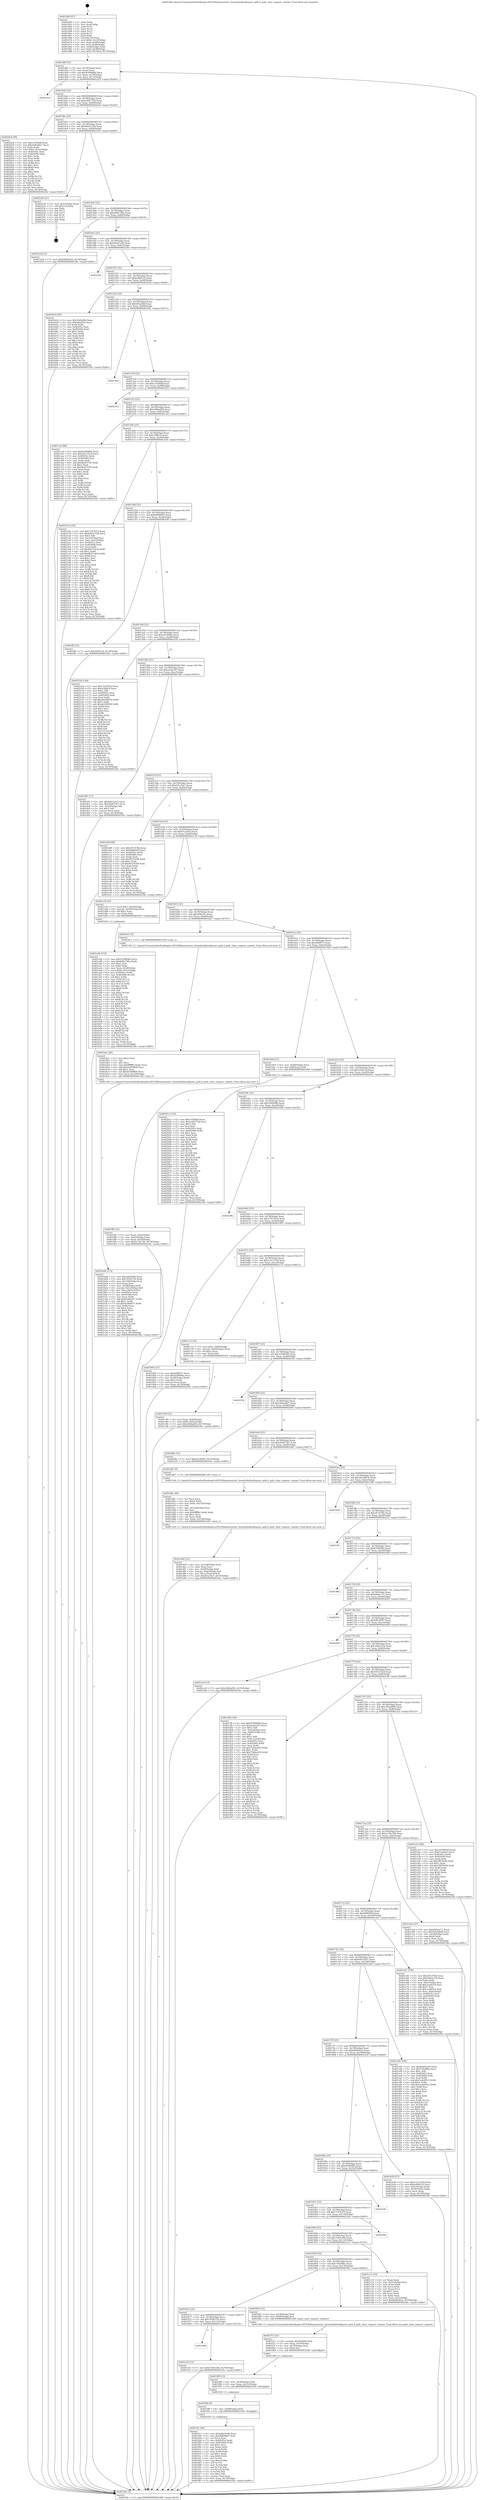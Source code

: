 digraph "0x401460" {
  label = "0x401460 (/mnt/c/Users/mathe/Desktop/tcc/POCII/binaries/extr_linuxfsnfsblocklayout..pnfs.h_pnfs_clear_request_commit_Final-ollvm.out::main(0))"
  labelloc = "t"
  node[shape=record]

  Entry [label="",width=0.3,height=0.3,shape=circle,fillcolor=black,style=filled]
  "0x40148f" [label="{
     0x40148f [23]\l
     | [instrs]\l
     &nbsp;&nbsp;0x40148f \<+3\>: mov -0x74(%rbp),%eax\l
     &nbsp;&nbsp;0x401492 \<+2\>: mov %eax,%ecx\l
     &nbsp;&nbsp;0x401494 \<+6\>: sub $0x9c99d48b,%ecx\l
     &nbsp;&nbsp;0x40149a \<+3\>: mov %eax,-0x78(%rbp)\l
     &nbsp;&nbsp;0x40149d \<+3\>: mov %ecx,-0x7c(%rbp)\l
     &nbsp;&nbsp;0x4014a0 \<+6\>: je 00000000004022e5 \<main+0xe85\>\l
  }"]
  "0x4022e5" [label="{
     0x4022e5\l
  }", style=dashed]
  "0x4014a6" [label="{
     0x4014a6 [22]\l
     | [instrs]\l
     &nbsp;&nbsp;0x4014a6 \<+5\>: jmp 00000000004014ab \<main+0x4b\>\l
     &nbsp;&nbsp;0x4014ab \<+3\>: mov -0x78(%rbp),%eax\l
     &nbsp;&nbsp;0x4014ae \<+5\>: sub $0xa36b773d,%eax\l
     &nbsp;&nbsp;0x4014b3 \<+3\>: mov %eax,-0x80(%rbp)\l
     &nbsp;&nbsp;0x4014b6 \<+6\>: je 00000000004020a4 \<main+0xc44\>\l
  }"]
  Exit [label="",width=0.3,height=0.3,shape=circle,fillcolor=black,style=filled,peripheries=2]
  "0x4020a4" [label="{
     0x4020a4 [90]\l
     | [instrs]\l
     &nbsp;&nbsp;0x4020a4 \<+5\>: mov $0xc165f0df,%eax\l
     &nbsp;&nbsp;0x4020a9 \<+5\>: mov $0x204edda7,%ecx\l
     &nbsp;&nbsp;0x4020ae \<+2\>: xor %edx,%edx\l
     &nbsp;&nbsp;0x4020b0 \<+7\>: movl $0x0,-0x3c(%rbp)\l
     &nbsp;&nbsp;0x4020b7 \<+7\>: mov 0x40505c,%esi\l
     &nbsp;&nbsp;0x4020be \<+7\>: mov 0x405060,%edi\l
     &nbsp;&nbsp;0x4020c5 \<+3\>: sub $0x1,%edx\l
     &nbsp;&nbsp;0x4020c8 \<+3\>: mov %esi,%r8d\l
     &nbsp;&nbsp;0x4020cb \<+3\>: add %edx,%r8d\l
     &nbsp;&nbsp;0x4020ce \<+4\>: imul %r8d,%esi\l
     &nbsp;&nbsp;0x4020d2 \<+3\>: and $0x1,%esi\l
     &nbsp;&nbsp;0x4020d5 \<+3\>: cmp $0x0,%esi\l
     &nbsp;&nbsp;0x4020d8 \<+4\>: sete %r9b\l
     &nbsp;&nbsp;0x4020dc \<+3\>: cmp $0xa,%edi\l
     &nbsp;&nbsp;0x4020df \<+4\>: setl %r10b\l
     &nbsp;&nbsp;0x4020e3 \<+3\>: mov %r9b,%r11b\l
     &nbsp;&nbsp;0x4020e6 \<+3\>: and %r10b,%r11b\l
     &nbsp;&nbsp;0x4020e9 \<+3\>: xor %r10b,%r9b\l
     &nbsp;&nbsp;0x4020ec \<+3\>: or %r9b,%r11b\l
     &nbsp;&nbsp;0x4020ef \<+4\>: test $0x1,%r11b\l
     &nbsp;&nbsp;0x4020f3 \<+3\>: cmovne %ecx,%eax\l
     &nbsp;&nbsp;0x4020f6 \<+3\>: mov %eax,-0x74(%rbp)\l
     &nbsp;&nbsp;0x4020f9 \<+5\>: jmp 000000000040236c \<main+0xf0c\>\l
  }"]
  "0x4014bc" [label="{
     0x4014bc [25]\l
     | [instrs]\l
     &nbsp;&nbsp;0x4014bc \<+5\>: jmp 00000000004014c1 \<main+0x61\>\l
     &nbsp;&nbsp;0x4014c1 \<+3\>: mov -0x78(%rbp),%eax\l
     &nbsp;&nbsp;0x4014c4 \<+5\>: sub $0xb8021230,%eax\l
     &nbsp;&nbsp;0x4014c9 \<+6\>: mov %eax,-0x84(%rbp)\l
     &nbsp;&nbsp;0x4014cf \<+6\>: je 0000000000402230 \<main+0xdd0\>\l
  }"]
  "0x401fa1" [label="{
     0x401fa1 [84]\l
     | [instrs]\l
     &nbsp;&nbsp;0x401fa1 \<+5\>: mov $0xb9a03cd9,%eax\l
     &nbsp;&nbsp;0x401fa6 \<+5\>: mov $0xd0f08dd7,%esi\l
     &nbsp;&nbsp;0x401fab \<+2\>: xor %ecx,%ecx\l
     &nbsp;&nbsp;0x401fad \<+7\>: mov 0x40505c,%edx\l
     &nbsp;&nbsp;0x401fb4 \<+8\>: mov 0x405060,%r8d\l
     &nbsp;&nbsp;0x401fbc \<+3\>: sub $0x1,%ecx\l
     &nbsp;&nbsp;0x401fbf \<+3\>: mov %edx,%r9d\l
     &nbsp;&nbsp;0x401fc2 \<+3\>: add %ecx,%r9d\l
     &nbsp;&nbsp;0x401fc5 \<+4\>: imul %r9d,%edx\l
     &nbsp;&nbsp;0x401fc9 \<+3\>: and $0x1,%edx\l
     &nbsp;&nbsp;0x401fcc \<+3\>: cmp $0x0,%edx\l
     &nbsp;&nbsp;0x401fcf \<+4\>: sete %r10b\l
     &nbsp;&nbsp;0x401fd3 \<+4\>: cmp $0xa,%r8d\l
     &nbsp;&nbsp;0x401fd7 \<+4\>: setl %r11b\l
     &nbsp;&nbsp;0x401fdb \<+3\>: mov %r10b,%bl\l
     &nbsp;&nbsp;0x401fde \<+3\>: and %r11b,%bl\l
     &nbsp;&nbsp;0x401fe1 \<+3\>: xor %r11b,%r10b\l
     &nbsp;&nbsp;0x401fe4 \<+3\>: or %r10b,%bl\l
     &nbsp;&nbsp;0x401fe7 \<+3\>: test $0x1,%bl\l
     &nbsp;&nbsp;0x401fea \<+3\>: cmovne %esi,%eax\l
     &nbsp;&nbsp;0x401fed \<+3\>: mov %eax,-0x74(%rbp)\l
     &nbsp;&nbsp;0x401ff0 \<+5\>: jmp 000000000040236c \<main+0xf0c\>\l
  }"]
  "0x402230" [label="{
     0x402230 [21]\l
     | [instrs]\l
     &nbsp;&nbsp;0x402230 \<+3\>: mov -0x2c(%rbp),%eax\l
     &nbsp;&nbsp;0x402233 \<+7\>: add $0x118,%rsp\l
     &nbsp;&nbsp;0x40223a \<+1\>: pop %rbx\l
     &nbsp;&nbsp;0x40223b \<+2\>: pop %r12\l
     &nbsp;&nbsp;0x40223d \<+2\>: pop %r13\l
     &nbsp;&nbsp;0x40223f \<+2\>: pop %r14\l
     &nbsp;&nbsp;0x402241 \<+2\>: pop %r15\l
     &nbsp;&nbsp;0x402243 \<+1\>: pop %rbp\l
     &nbsp;&nbsp;0x402244 \<+1\>: ret\l
  }"]
  "0x4014d5" [label="{
     0x4014d5 [25]\l
     | [instrs]\l
     &nbsp;&nbsp;0x4014d5 \<+5\>: jmp 00000000004014da \<main+0x7a\>\l
     &nbsp;&nbsp;0x4014da \<+3\>: mov -0x78(%rbp),%eax\l
     &nbsp;&nbsp;0x4014dd \<+5\>: sub $0xb96e794a,%eax\l
     &nbsp;&nbsp;0x4014e2 \<+6\>: mov %eax,-0x88(%rbp)\l
     &nbsp;&nbsp;0x4014e8 \<+6\>: je 0000000000401b2d \<main+0x6cd\>\l
  }"]
  "0x401f98" [label="{
     0x401f98 [9]\l
     | [instrs]\l
     &nbsp;&nbsp;0x401f98 \<+4\>: mov -0x68(%rbp),%rdi\l
     &nbsp;&nbsp;0x401f9c \<+5\>: call 0000000000401030 \<free@plt\>\l
     | [calls]\l
     &nbsp;&nbsp;0x401030 \{1\} (unknown)\l
  }"]
  "0x401b2d" [label="{
     0x401b2d [12]\l
     | [instrs]\l
     &nbsp;&nbsp;0x401b2d \<+7\>: movl $0x64d05b22,-0x74(%rbp)\l
     &nbsp;&nbsp;0x401b34 \<+5\>: jmp 000000000040236c \<main+0xf0c\>\l
  }"]
  "0x4014ee" [label="{
     0x4014ee [25]\l
     | [instrs]\l
     &nbsp;&nbsp;0x4014ee \<+5\>: jmp 00000000004014f3 \<main+0x93\>\l
     &nbsp;&nbsp;0x4014f3 \<+3\>: mov -0x78(%rbp),%eax\l
     &nbsp;&nbsp;0x4014f6 \<+5\>: sub $0xb9a03cd9,%eax\l
     &nbsp;&nbsp;0x4014fb \<+6\>: mov %eax,-0x8c(%rbp)\l
     &nbsp;&nbsp;0x401501 \<+6\>: je 000000000040230a \<main+0xeaa\>\l
  }"]
  "0x401f89" [label="{
     0x401f89 [15]\l
     | [instrs]\l
     &nbsp;&nbsp;0x401f89 \<+4\>: mov -0x58(%rbp),%rdi\l
     &nbsp;&nbsp;0x401f8d \<+6\>: mov %eax,-0x12c(%rbp)\l
     &nbsp;&nbsp;0x401f93 \<+5\>: call 0000000000401030 \<free@plt\>\l
     | [calls]\l
     &nbsp;&nbsp;0x401030 \{1\} (unknown)\l
  }"]
  "0x40230a" [label="{
     0x40230a\l
  }", style=dashed]
  "0x401507" [label="{
     0x401507 [25]\l
     | [instrs]\l
     &nbsp;&nbsp;0x401507 \<+5\>: jmp 000000000040150c \<main+0xac\>\l
     &nbsp;&nbsp;0x40150c \<+3\>: mov -0x78(%rbp),%eax\l
     &nbsp;&nbsp;0x40150f \<+5\>: sub $0xba96f132,%eax\l
     &nbsp;&nbsp;0x401514 \<+6\>: mov %eax,-0x90(%rbp)\l
     &nbsp;&nbsp;0x40151a \<+6\>: je 0000000000401b54 \<main+0x6f4\>\l
  }"]
  "0x401f72" [label="{
     0x401f72 [23]\l
     | [instrs]\l
     &nbsp;&nbsp;0x401f72 \<+10\>: movabs $0x4030b6,%rdi\l
     &nbsp;&nbsp;0x401f7c \<+3\>: mov %eax,-0x70(%rbp)\l
     &nbsp;&nbsp;0x401f7f \<+3\>: mov -0x70(%rbp),%esi\l
     &nbsp;&nbsp;0x401f82 \<+2\>: mov $0x0,%al\l
     &nbsp;&nbsp;0x401f84 \<+5\>: call 0000000000401040 \<printf@plt\>\l
     | [calls]\l
     &nbsp;&nbsp;0x401040 \{1\} (unknown)\l
  }"]
  "0x401b54" [label="{
     0x401b54 [83]\l
     | [instrs]\l
     &nbsp;&nbsp;0x401b54 \<+5\>: mov $0x1609ef8b,%eax\l
     &nbsp;&nbsp;0x401b59 \<+5\>: mov $0x264a05c,%ecx\l
     &nbsp;&nbsp;0x401b5e \<+2\>: xor %edx,%edx\l
     &nbsp;&nbsp;0x401b60 \<+7\>: mov 0x40505c,%esi\l
     &nbsp;&nbsp;0x401b67 \<+7\>: mov 0x405060,%edi\l
     &nbsp;&nbsp;0x401b6e \<+3\>: sub $0x1,%edx\l
     &nbsp;&nbsp;0x401b71 \<+3\>: mov %esi,%r8d\l
     &nbsp;&nbsp;0x401b74 \<+3\>: add %edx,%r8d\l
     &nbsp;&nbsp;0x401b77 \<+4\>: imul %r8d,%esi\l
     &nbsp;&nbsp;0x401b7b \<+3\>: and $0x1,%esi\l
     &nbsp;&nbsp;0x401b7e \<+3\>: cmp $0x0,%esi\l
     &nbsp;&nbsp;0x401b81 \<+4\>: sete %r9b\l
     &nbsp;&nbsp;0x401b85 \<+3\>: cmp $0xa,%edi\l
     &nbsp;&nbsp;0x401b88 \<+4\>: setl %r10b\l
     &nbsp;&nbsp;0x401b8c \<+3\>: mov %r9b,%r11b\l
     &nbsp;&nbsp;0x401b8f \<+3\>: and %r10b,%r11b\l
     &nbsp;&nbsp;0x401b92 \<+3\>: xor %r10b,%r9b\l
     &nbsp;&nbsp;0x401b95 \<+3\>: or %r9b,%r11b\l
     &nbsp;&nbsp;0x401b98 \<+4\>: test $0x1,%r11b\l
     &nbsp;&nbsp;0x401b9c \<+3\>: cmovne %ecx,%eax\l
     &nbsp;&nbsp;0x401b9f \<+3\>: mov %eax,-0x74(%rbp)\l
     &nbsp;&nbsp;0x401ba2 \<+5\>: jmp 000000000040236c \<main+0xf0c\>\l
  }"]
  "0x401520" [label="{
     0x401520 [25]\l
     | [instrs]\l
     &nbsp;&nbsp;0x401520 \<+5\>: jmp 0000000000401525 \<main+0xc5\>\l
     &nbsp;&nbsp;0x401525 \<+3\>: mov -0x78(%rbp),%eax\l
     &nbsp;&nbsp;0x401528 \<+5\>: sub $0xbf5ae0bf,%eax\l
     &nbsp;&nbsp;0x40152d \<+6\>: mov %eax,-0x94(%rbp)\l
     &nbsp;&nbsp;0x401533 \<+6\>: je 00000000004019dc \<main+0x57c\>\l
  }"]
  "0x401de8" [label="{
     0x401de8 [33]\l
     | [instrs]\l
     &nbsp;&nbsp;0x401de8 \<+6\>: mov -0x128(%rbp),%ecx\l
     &nbsp;&nbsp;0x401dee \<+3\>: imul %eax,%ecx\l
     &nbsp;&nbsp;0x401df1 \<+4\>: mov -0x68(%rbp),%rdi\l
     &nbsp;&nbsp;0x401df5 \<+4\>: movslq -0x6c(%rbp),%r8\l
     &nbsp;&nbsp;0x401df9 \<+4\>: mov %ecx,(%rdi,%r8,4)\l
     &nbsp;&nbsp;0x401dfd \<+7\>: movl $0xf25a7be7,-0x74(%rbp)\l
     &nbsp;&nbsp;0x401e04 \<+5\>: jmp 000000000040236c \<main+0xf0c\>\l
  }"]
  "0x4019dc" [label="{
     0x4019dc\l
  }", style=dashed]
  "0x401539" [label="{
     0x401539 [25]\l
     | [instrs]\l
     &nbsp;&nbsp;0x401539 \<+5\>: jmp 000000000040153e \<main+0xde\>\l
     &nbsp;&nbsp;0x40153e \<+3\>: mov -0x78(%rbp),%eax\l
     &nbsp;&nbsp;0x401541 \<+5\>: sub $0xc165f0df,%eax\l
     &nbsp;&nbsp;0x401546 \<+6\>: mov %eax,-0x98(%rbp)\l
     &nbsp;&nbsp;0x40154c \<+6\>: je 0000000000402352 \<main+0xef2\>\l
  }"]
  "0x401dbc" [label="{
     0x401dbc [44]\l
     | [instrs]\l
     &nbsp;&nbsp;0x401dbc \<+2\>: xor %ecx,%ecx\l
     &nbsp;&nbsp;0x401dbe \<+5\>: mov $0x2,%edx\l
     &nbsp;&nbsp;0x401dc3 \<+6\>: mov %edx,-0x124(%rbp)\l
     &nbsp;&nbsp;0x401dc9 \<+1\>: cltd\l
     &nbsp;&nbsp;0x401dca \<+6\>: mov -0x124(%rbp),%esi\l
     &nbsp;&nbsp;0x401dd0 \<+2\>: idiv %esi\l
     &nbsp;&nbsp;0x401dd2 \<+6\>: imul $0xfffffffe,%edx,%edx\l
     &nbsp;&nbsp;0x401dd8 \<+3\>: sub $0x1,%ecx\l
     &nbsp;&nbsp;0x401ddb \<+2\>: sub %ecx,%edx\l
     &nbsp;&nbsp;0x401ddd \<+6\>: mov %edx,-0x128(%rbp)\l
     &nbsp;&nbsp;0x401de3 \<+5\>: call 0000000000401160 \<next_i\>\l
     | [calls]\l
     &nbsp;&nbsp;0x401160 \{1\} (/mnt/c/Users/mathe/Desktop/tcc/POCII/binaries/extr_linuxfsnfsblocklayout..pnfs.h_pnfs_clear_request_commit_Final-ollvm.out::next_i)\l
  }"]
  "0x402352" [label="{
     0x402352\l
  }", style=dashed]
  "0x401552" [label="{
     0x401552 [25]\l
     | [instrs]\l
     &nbsp;&nbsp;0x401552 \<+5\>: jmp 0000000000401557 \<main+0xf7\>\l
     &nbsp;&nbsp;0x401557 \<+3\>: mov -0x78(%rbp),%eax\l
     &nbsp;&nbsp;0x40155a \<+5\>: sub $0xc9b6a850,%eax\l
     &nbsp;&nbsp;0x40155f \<+6\>: mov %eax,-0x9c(%rbp)\l
     &nbsp;&nbsp;0x401565 \<+6\>: je 0000000000401ca0 \<main+0x840\>\l
  }"]
  "0x401c89" [label="{
     0x401c89 [23]\l
     | [instrs]\l
     &nbsp;&nbsp;0x401c89 \<+4\>: mov %rax,-0x68(%rbp)\l
     &nbsp;&nbsp;0x401c8d \<+7\>: movl $0x0,-0x6c(%rbp)\l
     &nbsp;&nbsp;0x401c94 \<+7\>: movl $0xc9b6a850,-0x74(%rbp)\l
     &nbsp;&nbsp;0x401c9b \<+5\>: jmp 000000000040236c \<main+0xf0c\>\l
  }"]
  "0x401ca0" [label="{
     0x401ca0 [88]\l
     | [instrs]\l
     &nbsp;&nbsp;0x401ca0 \<+5\>: mov $0x9c99d48b,%eax\l
     &nbsp;&nbsp;0x401ca5 \<+5\>: mov $0x591535cd,%ecx\l
     &nbsp;&nbsp;0x401caa \<+7\>: mov 0x40505c,%edx\l
     &nbsp;&nbsp;0x401cb1 \<+7\>: mov 0x405060,%esi\l
     &nbsp;&nbsp;0x401cb8 \<+2\>: mov %edx,%edi\l
     &nbsp;&nbsp;0x401cba \<+6\>: add $0x9b263785,%edi\l
     &nbsp;&nbsp;0x401cc0 \<+3\>: sub $0x1,%edi\l
     &nbsp;&nbsp;0x401cc3 \<+6\>: sub $0x9b263785,%edi\l
     &nbsp;&nbsp;0x401cc9 \<+3\>: imul %edi,%edx\l
     &nbsp;&nbsp;0x401ccc \<+3\>: and $0x1,%edx\l
     &nbsp;&nbsp;0x401ccf \<+3\>: cmp $0x0,%edx\l
     &nbsp;&nbsp;0x401cd2 \<+4\>: sete %r8b\l
     &nbsp;&nbsp;0x401cd6 \<+3\>: cmp $0xa,%esi\l
     &nbsp;&nbsp;0x401cd9 \<+4\>: setl %r9b\l
     &nbsp;&nbsp;0x401cdd \<+3\>: mov %r8b,%r10b\l
     &nbsp;&nbsp;0x401ce0 \<+3\>: and %r9b,%r10b\l
     &nbsp;&nbsp;0x401ce3 \<+3\>: xor %r9b,%r8b\l
     &nbsp;&nbsp;0x401ce6 \<+3\>: or %r8b,%r10b\l
     &nbsp;&nbsp;0x401ce9 \<+4\>: test $0x1,%r10b\l
     &nbsp;&nbsp;0x401ced \<+3\>: cmovne %ecx,%eax\l
     &nbsp;&nbsp;0x401cf0 \<+3\>: mov %eax,-0x74(%rbp)\l
     &nbsp;&nbsp;0x401cf3 \<+5\>: jmp 000000000040236c \<main+0xf0c\>\l
  }"]
  "0x40156b" [label="{
     0x40156b [25]\l
     | [instrs]\l
     &nbsp;&nbsp;0x40156b \<+5\>: jmp 0000000000401570 \<main+0x110\>\l
     &nbsp;&nbsp;0x401570 \<+3\>: mov -0x78(%rbp),%eax\l
     &nbsp;&nbsp;0x401573 \<+5\>: sub $0xcf3ffb14,%eax\l
     &nbsp;&nbsp;0x401578 \<+6\>: mov %eax,-0xa0(%rbp)\l
     &nbsp;&nbsp;0x40157e \<+6\>: je 000000000040219a \<main+0xd3a\>\l
  }"]
  "0x40188b" [label="{
     0x40188b\l
  }", style=dashed]
  "0x40219a" [label="{
     0x40219a [150]\l
     | [instrs]\l
     &nbsp;&nbsp;0x40219a \<+5\>: mov $0x7147621f,%eax\l
     &nbsp;&nbsp;0x40219f \<+5\>: mov $0xb8021230,%ecx\l
     &nbsp;&nbsp;0x4021a4 \<+2\>: mov $0x1,%dl\l
     &nbsp;&nbsp;0x4021a6 \<+3\>: mov -0x3c(%rbp),%esi\l
     &nbsp;&nbsp;0x4021a9 \<+3\>: mov %esi,-0x2c(%rbp)\l
     &nbsp;&nbsp;0x4021ac \<+7\>: mov 0x40505c,%esi\l
     &nbsp;&nbsp;0x4021b3 \<+7\>: mov 0x405060,%edi\l
     &nbsp;&nbsp;0x4021ba \<+3\>: mov %esi,%r8d\l
     &nbsp;&nbsp;0x4021bd \<+7\>: sub $0x8827e4c8,%r8d\l
     &nbsp;&nbsp;0x4021c4 \<+4\>: sub $0x1,%r8d\l
     &nbsp;&nbsp;0x4021c8 \<+7\>: add $0x8827e4c8,%r8d\l
     &nbsp;&nbsp;0x4021cf \<+4\>: imul %r8d,%esi\l
     &nbsp;&nbsp;0x4021d3 \<+3\>: and $0x1,%esi\l
     &nbsp;&nbsp;0x4021d6 \<+3\>: cmp $0x0,%esi\l
     &nbsp;&nbsp;0x4021d9 \<+4\>: sete %r9b\l
     &nbsp;&nbsp;0x4021dd \<+3\>: cmp $0xa,%edi\l
     &nbsp;&nbsp;0x4021e0 \<+4\>: setl %r10b\l
     &nbsp;&nbsp;0x4021e4 \<+3\>: mov %r9b,%r11b\l
     &nbsp;&nbsp;0x4021e7 \<+4\>: xor $0xff,%r11b\l
     &nbsp;&nbsp;0x4021eb \<+3\>: mov %r10b,%bl\l
     &nbsp;&nbsp;0x4021ee \<+3\>: xor $0xff,%bl\l
     &nbsp;&nbsp;0x4021f1 \<+3\>: xor $0x0,%dl\l
     &nbsp;&nbsp;0x4021f4 \<+3\>: mov %r11b,%r14b\l
     &nbsp;&nbsp;0x4021f7 \<+4\>: and $0x0,%r14b\l
     &nbsp;&nbsp;0x4021fb \<+3\>: and %dl,%r9b\l
     &nbsp;&nbsp;0x4021fe \<+3\>: mov %bl,%r15b\l
     &nbsp;&nbsp;0x402201 \<+4\>: and $0x0,%r15b\l
     &nbsp;&nbsp;0x402205 \<+3\>: and %dl,%r10b\l
     &nbsp;&nbsp;0x402208 \<+3\>: or %r9b,%r14b\l
     &nbsp;&nbsp;0x40220b \<+3\>: or %r10b,%r15b\l
     &nbsp;&nbsp;0x40220e \<+3\>: xor %r15b,%r14b\l
     &nbsp;&nbsp;0x402211 \<+3\>: or %bl,%r11b\l
     &nbsp;&nbsp;0x402214 \<+4\>: xor $0xff,%r11b\l
     &nbsp;&nbsp;0x402218 \<+3\>: or $0x0,%dl\l
     &nbsp;&nbsp;0x40221b \<+3\>: and %dl,%r11b\l
     &nbsp;&nbsp;0x40221e \<+3\>: or %r11b,%r14b\l
     &nbsp;&nbsp;0x402221 \<+4\>: test $0x1,%r14b\l
     &nbsp;&nbsp;0x402225 \<+3\>: cmovne %ecx,%eax\l
     &nbsp;&nbsp;0x402228 \<+3\>: mov %eax,-0x74(%rbp)\l
     &nbsp;&nbsp;0x40222b \<+5\>: jmp 000000000040236c \<main+0xf0c\>\l
  }"]
  "0x401584" [label="{
     0x401584 [25]\l
     | [instrs]\l
     &nbsp;&nbsp;0x401584 \<+5\>: jmp 0000000000401589 \<main+0x129\>\l
     &nbsp;&nbsp;0x401589 \<+3\>: mov -0x78(%rbp),%eax\l
     &nbsp;&nbsp;0x40158c \<+5\>: sub $0xd0f08dd7,%eax\l
     &nbsp;&nbsp;0x401591 \<+6\>: mov %eax,-0xa4(%rbp)\l
     &nbsp;&nbsp;0x401597 \<+6\>: je 0000000000401ff5 \<main+0xb95\>\l
  }"]
  "0x401c45" [label="{
     0x401c45 [12]\l
     | [instrs]\l
     &nbsp;&nbsp;0x401c45 \<+7\>: movl $0x7343ce64,-0x74(%rbp)\l
     &nbsp;&nbsp;0x401c4c \<+5\>: jmp 000000000040236c \<main+0xf0c\>\l
  }"]
  "0x401ff5" [label="{
     0x401ff5 [12]\l
     | [instrs]\l
     &nbsp;&nbsp;0x401ff5 \<+7\>: movl $0x5d391ad,-0x74(%rbp)\l
     &nbsp;&nbsp;0x401ffc \<+5\>: jmp 000000000040236c \<main+0xf0c\>\l
  }"]
  "0x40159d" [label="{
     0x40159d [25]\l
     | [instrs]\l
     &nbsp;&nbsp;0x40159d \<+5\>: jmp 00000000004015a2 \<main+0x142\>\l
     &nbsp;&nbsp;0x4015a2 \<+3\>: mov -0x78(%rbp),%eax\l
     &nbsp;&nbsp;0x4015a5 \<+5\>: sub $0xe4109f4e,%eax\l
     &nbsp;&nbsp;0x4015aa \<+6\>: mov %eax,-0xa8(%rbp)\l
     &nbsp;&nbsp;0x4015b0 \<+6\>: je 000000000040210a \<main+0xcaa\>\l
  }"]
  "0x401872" [label="{
     0x401872 [25]\l
     | [instrs]\l
     &nbsp;&nbsp;0x401872 \<+5\>: jmp 0000000000401877 \<main+0x417\>\l
     &nbsp;&nbsp;0x401877 \<+3\>: mov -0x78(%rbp),%eax\l
     &nbsp;&nbsp;0x40187a \<+5\>: sub $0x785fb720,%eax\l
     &nbsp;&nbsp;0x40187f \<+6\>: mov %eax,-0x11c(%rbp)\l
     &nbsp;&nbsp;0x401885 \<+6\>: je 0000000000401c45 \<main+0x7e5\>\l
  }"]
  "0x40210a" [label="{
     0x40210a [144]\l
     | [instrs]\l
     &nbsp;&nbsp;0x40210a \<+5\>: mov $0x7147621f,%eax\l
     &nbsp;&nbsp;0x40210f \<+5\>: mov $0xcf3ffb14,%ecx\l
     &nbsp;&nbsp;0x402114 \<+2\>: mov $0x1,%dl\l
     &nbsp;&nbsp;0x402116 \<+7\>: mov 0x40505c,%esi\l
     &nbsp;&nbsp;0x40211d \<+7\>: mov 0x405060,%edi\l
     &nbsp;&nbsp;0x402124 \<+3\>: mov %esi,%r8d\l
     &nbsp;&nbsp;0x402127 \<+7\>: add $0xde290938,%r8d\l
     &nbsp;&nbsp;0x40212e \<+4\>: sub $0x1,%r8d\l
     &nbsp;&nbsp;0x402132 \<+7\>: sub $0xde290938,%r8d\l
     &nbsp;&nbsp;0x402139 \<+4\>: imul %r8d,%esi\l
     &nbsp;&nbsp;0x40213d \<+3\>: and $0x1,%esi\l
     &nbsp;&nbsp;0x402140 \<+3\>: cmp $0x0,%esi\l
     &nbsp;&nbsp;0x402143 \<+4\>: sete %r9b\l
     &nbsp;&nbsp;0x402147 \<+3\>: cmp $0xa,%edi\l
     &nbsp;&nbsp;0x40214a \<+4\>: setl %r10b\l
     &nbsp;&nbsp;0x40214e \<+3\>: mov %r9b,%r11b\l
     &nbsp;&nbsp;0x402151 \<+4\>: xor $0xff,%r11b\l
     &nbsp;&nbsp;0x402155 \<+3\>: mov %r10b,%bl\l
     &nbsp;&nbsp;0x402158 \<+3\>: xor $0xff,%bl\l
     &nbsp;&nbsp;0x40215b \<+3\>: xor $0x0,%dl\l
     &nbsp;&nbsp;0x40215e \<+3\>: mov %r11b,%r14b\l
     &nbsp;&nbsp;0x402161 \<+4\>: and $0x0,%r14b\l
     &nbsp;&nbsp;0x402165 \<+3\>: and %dl,%r9b\l
     &nbsp;&nbsp;0x402168 \<+3\>: mov %bl,%r15b\l
     &nbsp;&nbsp;0x40216b \<+4\>: and $0x0,%r15b\l
     &nbsp;&nbsp;0x40216f \<+3\>: and %dl,%r10b\l
     &nbsp;&nbsp;0x402172 \<+3\>: or %r9b,%r14b\l
     &nbsp;&nbsp;0x402175 \<+3\>: or %r10b,%r15b\l
     &nbsp;&nbsp;0x402178 \<+3\>: xor %r15b,%r14b\l
     &nbsp;&nbsp;0x40217b \<+3\>: or %bl,%r11b\l
     &nbsp;&nbsp;0x40217e \<+4\>: xor $0xff,%r11b\l
     &nbsp;&nbsp;0x402182 \<+3\>: or $0x0,%dl\l
     &nbsp;&nbsp;0x402185 \<+3\>: and %dl,%r11b\l
     &nbsp;&nbsp;0x402188 \<+3\>: or %r11b,%r14b\l
     &nbsp;&nbsp;0x40218b \<+4\>: test $0x1,%r14b\l
     &nbsp;&nbsp;0x40218f \<+3\>: cmovne %ecx,%eax\l
     &nbsp;&nbsp;0x402192 \<+3\>: mov %eax,-0x74(%rbp)\l
     &nbsp;&nbsp;0x402195 \<+5\>: jmp 000000000040236c \<main+0xf0c\>\l
  }"]
  "0x4015b6" [label="{
     0x4015b6 [25]\l
     | [instrs]\l
     &nbsp;&nbsp;0x4015b6 \<+5\>: jmp 00000000004015bb \<main+0x15b\>\l
     &nbsp;&nbsp;0x4015bb \<+3\>: mov -0x78(%rbp),%eax\l
     &nbsp;&nbsp;0x4015be \<+5\>: sub $0xeec6a307,%eax\l
     &nbsp;&nbsp;0x4015c3 \<+6\>: mov %eax,-0xac(%rbp)\l
     &nbsp;&nbsp;0x4015c9 \<+6\>: je 0000000000401d9c \<main+0x93c\>\l
  }"]
  "0x401f65" [label="{
     0x401f65 [13]\l
     | [instrs]\l
     &nbsp;&nbsp;0x401f65 \<+4\>: mov -0x58(%rbp),%rdi\l
     &nbsp;&nbsp;0x401f69 \<+4\>: mov -0x68(%rbp),%rsi\l
     &nbsp;&nbsp;0x401f6d \<+5\>: call 0000000000401240 \<pnfs_clear_request_commit\>\l
     | [calls]\l
     &nbsp;&nbsp;0x401240 \{1\} (/mnt/c/Users/mathe/Desktop/tcc/POCII/binaries/extr_linuxfsnfsblocklayout..pnfs.h_pnfs_clear_request_commit_Final-ollvm.out::pnfs_clear_request_commit)\l
  }"]
  "0x401d9c" [label="{
     0x401d9c [27]\l
     | [instrs]\l
     &nbsp;&nbsp;0x401d9c \<+5\>: mov $0x649120a7,%eax\l
     &nbsp;&nbsp;0x401da1 \<+5\>: mov $0x26d07cb7,%ecx\l
     &nbsp;&nbsp;0x401da6 \<+3\>: mov -0x2d(%rbp),%dl\l
     &nbsp;&nbsp;0x401da9 \<+3\>: test $0x1,%dl\l
     &nbsp;&nbsp;0x401dac \<+3\>: cmovne %ecx,%eax\l
     &nbsp;&nbsp;0x401daf \<+3\>: mov %eax,-0x74(%rbp)\l
     &nbsp;&nbsp;0x401db2 \<+5\>: jmp 000000000040236c \<main+0xf0c\>\l
  }"]
  "0x4015cf" [label="{
     0x4015cf [25]\l
     | [instrs]\l
     &nbsp;&nbsp;0x4015cf \<+5\>: jmp 00000000004015d4 \<main+0x174\>\l
     &nbsp;&nbsp;0x4015d4 \<+3\>: mov -0x78(%rbp),%eax\l
     &nbsp;&nbsp;0x4015d7 \<+5\>: sub $0xf25a7be7,%eax\l
     &nbsp;&nbsp;0x4015dc \<+6\>: mov %eax,-0xb0(%rbp)\l
     &nbsp;&nbsp;0x4015e2 \<+6\>: je 0000000000401e09 \<main+0x9a9\>\l
  }"]
  "0x401859" [label="{
     0x401859 [25]\l
     | [instrs]\l
     &nbsp;&nbsp;0x401859 \<+5\>: jmp 000000000040185e \<main+0x3fe\>\l
     &nbsp;&nbsp;0x40185e \<+3\>: mov -0x78(%rbp),%eax\l
     &nbsp;&nbsp;0x401861 \<+5\>: sub $0x736ef96e,%eax\l
     &nbsp;&nbsp;0x401866 \<+6\>: mov %eax,-0x118(%rbp)\l
     &nbsp;&nbsp;0x40186c \<+6\>: je 0000000000401f65 \<main+0xb05\>\l
  }"]
  "0x401e09" [label="{
     0x401e09 [88]\l
     | [instrs]\l
     &nbsp;&nbsp;0x401e09 \<+5\>: mov $0x347cf7b6,%eax\l
     &nbsp;&nbsp;0x401e0e \<+5\>: mov $0x60fb005f,%ecx\l
     &nbsp;&nbsp;0x401e13 \<+7\>: mov 0x40505c,%edx\l
     &nbsp;&nbsp;0x401e1a \<+7\>: mov 0x405060,%esi\l
     &nbsp;&nbsp;0x401e21 \<+2\>: mov %edx,%edi\l
     &nbsp;&nbsp;0x401e23 \<+6\>: add $0xf9310c94,%edi\l
     &nbsp;&nbsp;0x401e29 \<+3\>: sub $0x1,%edi\l
     &nbsp;&nbsp;0x401e2c \<+6\>: sub $0xf9310c94,%edi\l
     &nbsp;&nbsp;0x401e32 \<+3\>: imul %edi,%edx\l
     &nbsp;&nbsp;0x401e35 \<+3\>: and $0x1,%edx\l
     &nbsp;&nbsp;0x401e38 \<+3\>: cmp $0x0,%edx\l
     &nbsp;&nbsp;0x401e3b \<+4\>: sete %r8b\l
     &nbsp;&nbsp;0x401e3f \<+3\>: cmp $0xa,%esi\l
     &nbsp;&nbsp;0x401e42 \<+4\>: setl %r9b\l
     &nbsp;&nbsp;0x401e46 \<+3\>: mov %r8b,%r10b\l
     &nbsp;&nbsp;0x401e49 \<+3\>: and %r9b,%r10b\l
     &nbsp;&nbsp;0x401e4c \<+3\>: xor %r9b,%r8b\l
     &nbsp;&nbsp;0x401e4f \<+3\>: or %r8b,%r10b\l
     &nbsp;&nbsp;0x401e52 \<+4\>: test $0x1,%r10b\l
     &nbsp;&nbsp;0x401e56 \<+3\>: cmovne %ecx,%eax\l
     &nbsp;&nbsp;0x401e59 \<+3\>: mov %eax,-0x74(%rbp)\l
     &nbsp;&nbsp;0x401e5c \<+5\>: jmp 000000000040236c \<main+0xf0c\>\l
  }"]
  "0x4015e8" [label="{
     0x4015e8 [25]\l
     | [instrs]\l
     &nbsp;&nbsp;0x4015e8 \<+5\>: jmp 00000000004015ed \<main+0x18d\>\l
     &nbsp;&nbsp;0x4015ed \<+3\>: mov -0x78(%rbp),%eax\l
     &nbsp;&nbsp;0x4015f0 \<+5\>: sub $0xf7ca56e3,%eax\l
     &nbsp;&nbsp;0x4015f5 \<+6\>: mov %eax,-0xb4(%rbp)\l
     &nbsp;&nbsp;0x4015fb \<+6\>: je 0000000000401a7d \<main+0x61d\>\l
  }"]
  "0x401c51" [label="{
     0x401c51 [33]\l
     | [instrs]\l
     &nbsp;&nbsp;0x401c51 \<+2\>: xor %eax,%eax\l
     &nbsp;&nbsp;0x401c53 \<+3\>: mov -0x5c(%rbp),%ecx\l
     &nbsp;&nbsp;0x401c56 \<+2\>: mov %eax,%edx\l
     &nbsp;&nbsp;0x401c58 \<+2\>: sub %ecx,%edx\l
     &nbsp;&nbsp;0x401c5a \<+2\>: mov %eax,%ecx\l
     &nbsp;&nbsp;0x401c5c \<+3\>: sub $0x1,%ecx\l
     &nbsp;&nbsp;0x401c5f \<+2\>: add %ecx,%edx\l
     &nbsp;&nbsp;0x401c61 \<+2\>: sub %edx,%eax\l
     &nbsp;&nbsp;0x401c63 \<+3\>: mov %eax,-0x5c(%rbp)\l
     &nbsp;&nbsp;0x401c66 \<+7\>: movl $0x64d05b22,-0x74(%rbp)\l
     &nbsp;&nbsp;0x401c6d \<+5\>: jmp 000000000040236c \<main+0xf0c\>\l
  }"]
  "0x401a7d" [label="{
     0x401a7d [23]\l
     | [instrs]\l
     &nbsp;&nbsp;0x401a7d \<+7\>: movl $0x1,-0x50(%rbp)\l
     &nbsp;&nbsp;0x401a84 \<+4\>: movslq -0x50(%rbp),%rax\l
     &nbsp;&nbsp;0x401a88 \<+4\>: shl $0x2,%rax\l
     &nbsp;&nbsp;0x401a8c \<+3\>: mov %rax,%rdi\l
     &nbsp;&nbsp;0x401a8f \<+5\>: call 0000000000401050 \<malloc@plt\>\l
     | [calls]\l
     &nbsp;&nbsp;0x401050 \{1\} (unknown)\l
  }"]
  "0x401601" [label="{
     0x401601 [25]\l
     | [instrs]\l
     &nbsp;&nbsp;0x401601 \<+5\>: jmp 0000000000401606 \<main+0x1a6\>\l
     &nbsp;&nbsp;0x401606 \<+3\>: mov -0x78(%rbp),%eax\l
     &nbsp;&nbsp;0x401609 \<+5\>: sub $0x264a05c,%eax\l
     &nbsp;&nbsp;0x40160e \<+6\>: mov %eax,-0xb8(%rbp)\l
     &nbsp;&nbsp;0x401614 \<+6\>: je 0000000000401ba7 \<main+0x747\>\l
  }"]
  "0x401840" [label="{
     0x401840 [25]\l
     | [instrs]\l
     &nbsp;&nbsp;0x401840 \<+5\>: jmp 0000000000401845 \<main+0x3e5\>\l
     &nbsp;&nbsp;0x401845 \<+3\>: mov -0x78(%rbp),%eax\l
     &nbsp;&nbsp;0x401848 \<+5\>: sub $0x7343ce64,%eax\l
     &nbsp;&nbsp;0x40184d \<+6\>: mov %eax,-0x114(%rbp)\l
     &nbsp;&nbsp;0x401853 \<+6\>: je 0000000000401c51 \<main+0x7f1\>\l
  }"]
  "0x401ba7" [label="{
     0x401ba7 [5]\l
     | [instrs]\l
     &nbsp;&nbsp;0x401ba7 \<+5\>: call 0000000000401160 \<next_i\>\l
     | [calls]\l
     &nbsp;&nbsp;0x401160 \{1\} (/mnt/c/Users/mathe/Desktop/tcc/POCII/binaries/extr_linuxfsnfsblocklayout..pnfs.h_pnfs_clear_request_commit_Final-ollvm.out::next_i)\l
  }"]
  "0x40161a" [label="{
     0x40161a [25]\l
     | [instrs]\l
     &nbsp;&nbsp;0x40161a \<+5\>: jmp 000000000040161f \<main+0x1bf\>\l
     &nbsp;&nbsp;0x40161f \<+3\>: mov -0x78(%rbp),%eax\l
     &nbsp;&nbsp;0x401622 \<+5\>: sub $0x284f871,%eax\l
     &nbsp;&nbsp;0x401627 \<+6\>: mov %eax,-0xbc(%rbp)\l
     &nbsp;&nbsp;0x40162d \<+6\>: je 00000000004019e8 \<main+0x588\>\l
  }"]
  "0x402365" [label="{
     0x402365\l
  }", style=dashed]
  "0x4019e8" [label="{
     0x4019e8 [13]\l
     | [instrs]\l
     &nbsp;&nbsp;0x4019e8 \<+4\>: mov -0x48(%rbp),%rax\l
     &nbsp;&nbsp;0x4019ec \<+4\>: mov 0x8(%rax),%rdi\l
     &nbsp;&nbsp;0x4019f0 \<+5\>: call 0000000000401060 \<atoi@plt\>\l
     | [calls]\l
     &nbsp;&nbsp;0x401060 \{1\} (unknown)\l
  }"]
  "0x401633" [label="{
     0x401633 [25]\l
     | [instrs]\l
     &nbsp;&nbsp;0x401633 \<+5\>: jmp 0000000000401638 \<main+0x1d8\>\l
     &nbsp;&nbsp;0x401638 \<+3\>: mov -0x78(%rbp),%eax\l
     &nbsp;&nbsp;0x40163b \<+5\>: sub $0x5d391ad,%eax\l
     &nbsp;&nbsp;0x401640 \<+6\>: mov %eax,-0xc0(%rbp)\l
     &nbsp;&nbsp;0x401646 \<+6\>: je 000000000040201e \<main+0xbbe\>\l
  }"]
  "0x401827" [label="{
     0x401827 [25]\l
     | [instrs]\l
     &nbsp;&nbsp;0x401827 \<+5\>: jmp 000000000040182c \<main+0x3cc\>\l
     &nbsp;&nbsp;0x40182c \<+3\>: mov -0x78(%rbp),%eax\l
     &nbsp;&nbsp;0x40182f \<+5\>: sub $0x7147621f,%eax\l
     &nbsp;&nbsp;0x401834 \<+6\>: mov %eax,-0x110(%rbp)\l
     &nbsp;&nbsp;0x40183a \<+6\>: je 0000000000402365 \<main+0xf05\>\l
  }"]
  "0x40201e" [label="{
     0x40201e [134]\l
     | [instrs]\l
     &nbsp;&nbsp;0x40201e \<+5\>: mov $0xc165f0df,%eax\l
     &nbsp;&nbsp;0x402023 \<+5\>: mov $0xa36b773d,%ecx\l
     &nbsp;&nbsp;0x402028 \<+2\>: mov $0x1,%dl\l
     &nbsp;&nbsp;0x40202a \<+2\>: xor %esi,%esi\l
     &nbsp;&nbsp;0x40202c \<+7\>: mov 0x40505c,%edi\l
     &nbsp;&nbsp;0x402033 \<+8\>: mov 0x405060,%r8d\l
     &nbsp;&nbsp;0x40203b \<+3\>: sub $0x1,%esi\l
     &nbsp;&nbsp;0x40203e \<+3\>: mov %edi,%r9d\l
     &nbsp;&nbsp;0x402041 \<+3\>: add %esi,%r9d\l
     &nbsp;&nbsp;0x402044 \<+4\>: imul %r9d,%edi\l
     &nbsp;&nbsp;0x402048 \<+3\>: and $0x1,%edi\l
     &nbsp;&nbsp;0x40204b \<+3\>: cmp $0x0,%edi\l
     &nbsp;&nbsp;0x40204e \<+4\>: sete %r10b\l
     &nbsp;&nbsp;0x402052 \<+4\>: cmp $0xa,%r8d\l
     &nbsp;&nbsp;0x402056 \<+4\>: setl %r11b\l
     &nbsp;&nbsp;0x40205a \<+3\>: mov %r10b,%bl\l
     &nbsp;&nbsp;0x40205d \<+3\>: xor $0xff,%bl\l
     &nbsp;&nbsp;0x402060 \<+3\>: mov %r11b,%r14b\l
     &nbsp;&nbsp;0x402063 \<+4\>: xor $0xff,%r14b\l
     &nbsp;&nbsp;0x402067 \<+3\>: xor $0x0,%dl\l
     &nbsp;&nbsp;0x40206a \<+3\>: mov %bl,%r15b\l
     &nbsp;&nbsp;0x40206d \<+4\>: and $0x0,%r15b\l
     &nbsp;&nbsp;0x402071 \<+3\>: and %dl,%r10b\l
     &nbsp;&nbsp;0x402074 \<+3\>: mov %r14b,%r12b\l
     &nbsp;&nbsp;0x402077 \<+4\>: and $0x0,%r12b\l
     &nbsp;&nbsp;0x40207b \<+3\>: and %dl,%r11b\l
     &nbsp;&nbsp;0x40207e \<+3\>: or %r10b,%r15b\l
     &nbsp;&nbsp;0x402081 \<+3\>: or %r11b,%r12b\l
     &nbsp;&nbsp;0x402084 \<+3\>: xor %r12b,%r15b\l
     &nbsp;&nbsp;0x402087 \<+3\>: or %r14b,%bl\l
     &nbsp;&nbsp;0x40208a \<+3\>: xor $0xff,%bl\l
     &nbsp;&nbsp;0x40208d \<+3\>: or $0x0,%dl\l
     &nbsp;&nbsp;0x402090 \<+2\>: and %dl,%bl\l
     &nbsp;&nbsp;0x402092 \<+3\>: or %bl,%r15b\l
     &nbsp;&nbsp;0x402095 \<+4\>: test $0x1,%r15b\l
     &nbsp;&nbsp;0x402099 \<+3\>: cmovne %ecx,%eax\l
     &nbsp;&nbsp;0x40209c \<+3\>: mov %eax,-0x74(%rbp)\l
     &nbsp;&nbsp;0x40209f \<+5\>: jmp 000000000040236c \<main+0xf0c\>\l
  }"]
  "0x40164c" [label="{
     0x40164c [25]\l
     | [instrs]\l
     &nbsp;&nbsp;0x40164c \<+5\>: jmp 0000000000401651 \<main+0x1f1\>\l
     &nbsp;&nbsp;0x401651 \<+3\>: mov -0x78(%rbp),%eax\l
     &nbsp;&nbsp;0x401654 \<+5\>: sub $0x1609ef8b,%eax\l
     &nbsp;&nbsp;0x401659 \<+6\>: mov %eax,-0xc4(%rbp)\l
     &nbsp;&nbsp;0x40165f \<+6\>: je 000000000040228b \<main+0xe2b\>\l
  }"]
  "0x402245" [label="{
     0x402245\l
  }", style=dashed]
  "0x40228b" [label="{
     0x40228b\l
  }", style=dashed]
  "0x401665" [label="{
     0x401665 [25]\l
     | [instrs]\l
     &nbsp;&nbsp;0x401665 \<+5\>: jmp 000000000040166a \<main+0x20a\>\l
     &nbsp;&nbsp;0x40166a \<+3\>: mov -0x78(%rbp),%eax\l
     &nbsp;&nbsp;0x40166d \<+5\>: sub $0x17913624,%eax\l
     &nbsp;&nbsp;0x401672 \<+6\>: mov %eax,-0xc8(%rbp)\l
     &nbsp;&nbsp;0x401678 \<+6\>: je 0000000000401895 \<main+0x435\>\l
  }"]
  "0x401bd4" [label="{
     0x401bd4 [113]\l
     | [instrs]\l
     &nbsp;&nbsp;0x401bd4 \<+5\>: mov $0x1609ef8b,%ecx\l
     &nbsp;&nbsp;0x401bd9 \<+5\>: mov $0x785fb720,%edx\l
     &nbsp;&nbsp;0x401bde \<+6\>: mov -0x120(%rbp),%esi\l
     &nbsp;&nbsp;0x401be4 \<+3\>: imul %eax,%esi\l
     &nbsp;&nbsp;0x401be7 \<+4\>: mov -0x58(%rbp),%rdi\l
     &nbsp;&nbsp;0x401beb \<+4\>: movslq -0x5c(%rbp),%r8\l
     &nbsp;&nbsp;0x401bef \<+4\>: mov %esi,(%rdi,%r8,4)\l
     &nbsp;&nbsp;0x401bf3 \<+7\>: mov 0x40505c,%eax\l
     &nbsp;&nbsp;0x401bfa \<+7\>: mov 0x405060,%esi\l
     &nbsp;&nbsp;0x401c01 \<+3\>: mov %eax,%r9d\l
     &nbsp;&nbsp;0x401c04 \<+7\>: add $0x6c964657,%r9d\l
     &nbsp;&nbsp;0x401c0b \<+4\>: sub $0x1,%r9d\l
     &nbsp;&nbsp;0x401c0f \<+7\>: sub $0x6c964657,%r9d\l
     &nbsp;&nbsp;0x401c16 \<+4\>: imul %r9d,%eax\l
     &nbsp;&nbsp;0x401c1a \<+3\>: and $0x1,%eax\l
     &nbsp;&nbsp;0x401c1d \<+3\>: cmp $0x0,%eax\l
     &nbsp;&nbsp;0x401c20 \<+4\>: sete %r10b\l
     &nbsp;&nbsp;0x401c24 \<+3\>: cmp $0xa,%esi\l
     &nbsp;&nbsp;0x401c27 \<+4\>: setl %r11b\l
     &nbsp;&nbsp;0x401c2b \<+3\>: mov %r10b,%bl\l
     &nbsp;&nbsp;0x401c2e \<+3\>: and %r11b,%bl\l
     &nbsp;&nbsp;0x401c31 \<+3\>: xor %r11b,%r10b\l
     &nbsp;&nbsp;0x401c34 \<+3\>: or %r10b,%bl\l
     &nbsp;&nbsp;0x401c37 \<+3\>: test $0x1,%bl\l
     &nbsp;&nbsp;0x401c3a \<+3\>: cmovne %edx,%ecx\l
     &nbsp;&nbsp;0x401c3d \<+3\>: mov %ecx,-0x74(%rbp)\l
     &nbsp;&nbsp;0x401c40 \<+5\>: jmp 000000000040236c \<main+0xf0c\>\l
  }"]
  "0x401895" [label="{
     0x401895 [27]\l
     | [instrs]\l
     &nbsp;&nbsp;0x401895 \<+5\>: mov $0x284f871,%eax\l
     &nbsp;&nbsp;0x40189a \<+5\>: mov $0x45f4980a,%ecx\l
     &nbsp;&nbsp;0x40189f \<+3\>: mov -0x38(%rbp),%edx\l
     &nbsp;&nbsp;0x4018a2 \<+3\>: cmp $0x2,%edx\l
     &nbsp;&nbsp;0x4018a5 \<+3\>: cmovne %ecx,%eax\l
     &nbsp;&nbsp;0x4018a8 \<+3\>: mov %eax,-0x74(%rbp)\l
     &nbsp;&nbsp;0x4018ab \<+5\>: jmp 000000000040236c \<main+0xf0c\>\l
  }"]
  "0x40167e" [label="{
     0x40167e [25]\l
     | [instrs]\l
     &nbsp;&nbsp;0x40167e \<+5\>: jmp 0000000000401683 \<main+0x223\>\l
     &nbsp;&nbsp;0x401683 \<+3\>: mov -0x78(%rbp),%eax\l
     &nbsp;&nbsp;0x401686 \<+5\>: sub $0x1a51310d,%eax\l
     &nbsp;&nbsp;0x40168b \<+6\>: mov %eax,-0xcc(%rbp)\l
     &nbsp;&nbsp;0x401691 \<+6\>: je 0000000000401c72 \<main+0x812\>\l
  }"]
  "0x40236c" [label="{
     0x40236c [5]\l
     | [instrs]\l
     &nbsp;&nbsp;0x40236c \<+5\>: jmp 000000000040148f \<main+0x2f\>\l
  }"]
  "0x401460" [label="{
     0x401460 [47]\l
     | [instrs]\l
     &nbsp;&nbsp;0x401460 \<+1\>: push %rbp\l
     &nbsp;&nbsp;0x401461 \<+3\>: mov %rsp,%rbp\l
     &nbsp;&nbsp;0x401464 \<+2\>: push %r15\l
     &nbsp;&nbsp;0x401466 \<+2\>: push %r14\l
     &nbsp;&nbsp;0x401468 \<+2\>: push %r13\l
     &nbsp;&nbsp;0x40146a \<+2\>: push %r12\l
     &nbsp;&nbsp;0x40146c \<+1\>: push %rbx\l
     &nbsp;&nbsp;0x40146d \<+7\>: sub $0x118,%rsp\l
     &nbsp;&nbsp;0x401474 \<+7\>: movl $0x0,-0x3c(%rbp)\l
     &nbsp;&nbsp;0x40147b \<+3\>: mov %edi,-0x40(%rbp)\l
     &nbsp;&nbsp;0x40147e \<+4\>: mov %rsi,-0x48(%rbp)\l
     &nbsp;&nbsp;0x401482 \<+3\>: mov -0x40(%rbp),%edi\l
     &nbsp;&nbsp;0x401485 \<+3\>: mov %edi,-0x38(%rbp)\l
     &nbsp;&nbsp;0x401488 \<+7\>: movl $0x17913624,-0x74(%rbp)\l
  }"]
  "0x4019f5" [label="{
     0x4019f5 [21]\l
     | [instrs]\l
     &nbsp;&nbsp;0x4019f5 \<+3\>: mov %eax,-0x4c(%rbp)\l
     &nbsp;&nbsp;0x4019f8 \<+3\>: mov -0x4c(%rbp),%eax\l
     &nbsp;&nbsp;0x4019fb \<+3\>: mov %eax,-0x34(%rbp)\l
     &nbsp;&nbsp;0x4019fe \<+7\>: movl $0x5c79a740,-0x74(%rbp)\l
     &nbsp;&nbsp;0x401a05 \<+5\>: jmp 000000000040236c \<main+0xf0c\>\l
  }"]
  "0x401bac" [label="{
     0x401bac [40]\l
     | [instrs]\l
     &nbsp;&nbsp;0x401bac \<+5\>: mov $0x2,%ecx\l
     &nbsp;&nbsp;0x401bb1 \<+1\>: cltd\l
     &nbsp;&nbsp;0x401bb2 \<+2\>: idiv %ecx\l
     &nbsp;&nbsp;0x401bb4 \<+6\>: imul $0xfffffffe,%edx,%ecx\l
     &nbsp;&nbsp;0x401bba \<+6\>: add $0xdc4498b8,%ecx\l
     &nbsp;&nbsp;0x401bc0 \<+3\>: add $0x1,%ecx\l
     &nbsp;&nbsp;0x401bc3 \<+6\>: sub $0xdc4498b8,%ecx\l
     &nbsp;&nbsp;0x401bc9 \<+6\>: mov %ecx,-0x120(%rbp)\l
     &nbsp;&nbsp;0x401bcf \<+5\>: call 0000000000401160 \<next_i\>\l
     | [calls]\l
     &nbsp;&nbsp;0x401160 \{1\} (/mnt/c/Users/mathe/Desktop/tcc/POCII/binaries/extr_linuxfsnfsblocklayout..pnfs.h_pnfs_clear_request_commit_Final-ollvm.out::next_i)\l
  }"]
  "0x401c72" [label="{
     0x401c72 [23]\l
     | [instrs]\l
     &nbsp;&nbsp;0x401c72 \<+7\>: movl $0x1,-0x60(%rbp)\l
     &nbsp;&nbsp;0x401c79 \<+4\>: movslq -0x60(%rbp),%rax\l
     &nbsp;&nbsp;0x401c7d \<+4\>: shl $0x2,%rax\l
     &nbsp;&nbsp;0x401c81 \<+3\>: mov %rax,%rdi\l
     &nbsp;&nbsp;0x401c84 \<+5\>: call 0000000000401050 \<malloc@plt\>\l
     | [calls]\l
     &nbsp;&nbsp;0x401050 \{1\} (unknown)\l
  }"]
  "0x401697" [label="{
     0x401697 [25]\l
     | [instrs]\l
     &nbsp;&nbsp;0x401697 \<+5\>: jmp 000000000040169c \<main+0x23c\>\l
     &nbsp;&nbsp;0x40169c \<+3\>: mov -0x78(%rbp),%eax\l
     &nbsp;&nbsp;0x40169f \<+5\>: sub $0x1d7885b0,%eax\l
     &nbsp;&nbsp;0x4016a4 \<+6\>: mov %eax,-0xd0(%rbp)\l
     &nbsp;&nbsp;0x4016aa \<+6\>: je 000000000040225d \<main+0xdfd\>\l
  }"]
  "0x40180e" [label="{
     0x40180e [25]\l
     | [instrs]\l
     &nbsp;&nbsp;0x40180e \<+5\>: jmp 0000000000401813 \<main+0x3b3\>\l
     &nbsp;&nbsp;0x401813 \<+3\>: mov -0x78(%rbp),%eax\l
     &nbsp;&nbsp;0x401816 \<+5\>: sub $0x65009dfd,%eax\l
     &nbsp;&nbsp;0x40181b \<+6\>: mov %eax,-0x10c(%rbp)\l
     &nbsp;&nbsp;0x401821 \<+6\>: je 0000000000402245 \<main+0xde5\>\l
  }"]
  "0x40225d" [label="{
     0x40225d\l
  }", style=dashed]
  "0x4016b0" [label="{
     0x4016b0 [25]\l
     | [instrs]\l
     &nbsp;&nbsp;0x4016b0 \<+5\>: jmp 00000000004016b5 \<main+0x255\>\l
     &nbsp;&nbsp;0x4016b5 \<+3\>: mov -0x78(%rbp),%eax\l
     &nbsp;&nbsp;0x4016b8 \<+5\>: sub $0x204edda7,%eax\l
     &nbsp;&nbsp;0x4016bd \<+6\>: mov %eax,-0xd4(%rbp)\l
     &nbsp;&nbsp;0x4016c3 \<+6\>: je 00000000004020fe \<main+0xc9e\>\l
  }"]
  "0x401b39" [label="{
     0x401b39 [27]\l
     | [instrs]\l
     &nbsp;&nbsp;0x401b39 \<+5\>: mov $0x1a51310d,%eax\l
     &nbsp;&nbsp;0x401b3e \<+5\>: mov $0xba96f132,%ecx\l
     &nbsp;&nbsp;0x401b43 \<+3\>: mov -0x5c(%rbp),%edx\l
     &nbsp;&nbsp;0x401b46 \<+3\>: cmp -0x50(%rbp),%edx\l
     &nbsp;&nbsp;0x401b49 \<+3\>: cmovl %ecx,%eax\l
     &nbsp;&nbsp;0x401b4c \<+3\>: mov %eax,-0x74(%rbp)\l
     &nbsp;&nbsp;0x401b4f \<+5\>: jmp 000000000040236c \<main+0xf0c\>\l
  }"]
  "0x4020fe" [label="{
     0x4020fe [12]\l
     | [instrs]\l
     &nbsp;&nbsp;0x4020fe \<+7\>: movl $0xe4109f4e,-0x74(%rbp)\l
     &nbsp;&nbsp;0x402105 \<+5\>: jmp 000000000040236c \<main+0xf0c\>\l
  }"]
  "0x4016c9" [label="{
     0x4016c9 [25]\l
     | [instrs]\l
     &nbsp;&nbsp;0x4016c9 \<+5\>: jmp 00000000004016ce \<main+0x26e\>\l
     &nbsp;&nbsp;0x4016ce \<+3\>: mov -0x78(%rbp),%eax\l
     &nbsp;&nbsp;0x4016d1 \<+5\>: sub $0x26d07cb7,%eax\l
     &nbsp;&nbsp;0x4016d6 \<+6\>: mov %eax,-0xd8(%rbp)\l
     &nbsp;&nbsp;0x4016dc \<+6\>: je 0000000000401db7 \<main+0x957\>\l
  }"]
  "0x4017f5" [label="{
     0x4017f5 [25]\l
     | [instrs]\l
     &nbsp;&nbsp;0x4017f5 \<+5\>: jmp 00000000004017fa \<main+0x39a\>\l
     &nbsp;&nbsp;0x4017fa \<+3\>: mov -0x78(%rbp),%eax\l
     &nbsp;&nbsp;0x4017fd \<+5\>: sub $0x64d05b22,%eax\l
     &nbsp;&nbsp;0x401802 \<+6\>: mov %eax,-0x108(%rbp)\l
     &nbsp;&nbsp;0x401808 \<+6\>: je 0000000000401b39 \<main+0x6d9\>\l
  }"]
  "0x401db7" [label="{
     0x401db7 [5]\l
     | [instrs]\l
     &nbsp;&nbsp;0x401db7 \<+5\>: call 0000000000401160 \<next_i\>\l
     | [calls]\l
     &nbsp;&nbsp;0x401160 \{1\} (/mnt/c/Users/mathe/Desktop/tcc/POCII/binaries/extr_linuxfsnfsblocklayout..pnfs.h_pnfs_clear_request_commit_Final-ollvm.out::next_i)\l
  }"]
  "0x4016e2" [label="{
     0x4016e2 [25]\l
     | [instrs]\l
     &nbsp;&nbsp;0x4016e2 \<+5\>: jmp 00000000004016e7 \<main+0x287\>\l
     &nbsp;&nbsp;0x4016e7 \<+3\>: mov -0x78(%rbp),%eax\l
     &nbsp;&nbsp;0x4016ea \<+5\>: sub $0x2b1d6b79,%eax\l
     &nbsp;&nbsp;0x4016ef \<+6\>: mov %eax,-0xdc(%rbp)\l
     &nbsp;&nbsp;0x4016f5 \<+6\>: je 0000000000401940 \<main+0x4e0\>\l
  }"]
  "0x401ed5" [label="{
     0x401ed5 [144]\l
     | [instrs]\l
     &nbsp;&nbsp;0x401ed5 \<+5\>: mov $0xb9a03cd9,%eax\l
     &nbsp;&nbsp;0x401eda \<+5\>: mov $0x736ef96e,%ecx\l
     &nbsp;&nbsp;0x401edf \<+2\>: mov $0x1,%dl\l
     &nbsp;&nbsp;0x401ee1 \<+7\>: mov 0x40505c,%esi\l
     &nbsp;&nbsp;0x401ee8 \<+7\>: mov 0x405060,%edi\l
     &nbsp;&nbsp;0x401eef \<+3\>: mov %esi,%r8d\l
     &nbsp;&nbsp;0x401ef2 \<+7\>: sub $0x1ede6915,%r8d\l
     &nbsp;&nbsp;0x401ef9 \<+4\>: sub $0x1,%r8d\l
     &nbsp;&nbsp;0x401efd \<+7\>: add $0x1ede6915,%r8d\l
     &nbsp;&nbsp;0x401f04 \<+4\>: imul %r8d,%esi\l
     &nbsp;&nbsp;0x401f08 \<+3\>: and $0x1,%esi\l
     &nbsp;&nbsp;0x401f0b \<+3\>: cmp $0x0,%esi\l
     &nbsp;&nbsp;0x401f0e \<+4\>: sete %r9b\l
     &nbsp;&nbsp;0x401f12 \<+3\>: cmp $0xa,%edi\l
     &nbsp;&nbsp;0x401f15 \<+4\>: setl %r10b\l
     &nbsp;&nbsp;0x401f19 \<+3\>: mov %r9b,%r11b\l
     &nbsp;&nbsp;0x401f1c \<+4\>: xor $0xff,%r11b\l
     &nbsp;&nbsp;0x401f20 \<+3\>: mov %r10b,%bl\l
     &nbsp;&nbsp;0x401f23 \<+3\>: xor $0xff,%bl\l
     &nbsp;&nbsp;0x401f26 \<+3\>: xor $0x1,%dl\l
     &nbsp;&nbsp;0x401f29 \<+3\>: mov %r11b,%r14b\l
     &nbsp;&nbsp;0x401f2c \<+4\>: and $0xff,%r14b\l
     &nbsp;&nbsp;0x401f30 \<+3\>: and %dl,%r9b\l
     &nbsp;&nbsp;0x401f33 \<+3\>: mov %bl,%r15b\l
     &nbsp;&nbsp;0x401f36 \<+4\>: and $0xff,%r15b\l
     &nbsp;&nbsp;0x401f3a \<+3\>: and %dl,%r10b\l
     &nbsp;&nbsp;0x401f3d \<+3\>: or %r9b,%r14b\l
     &nbsp;&nbsp;0x401f40 \<+3\>: or %r10b,%r15b\l
     &nbsp;&nbsp;0x401f43 \<+3\>: xor %r15b,%r14b\l
     &nbsp;&nbsp;0x401f46 \<+3\>: or %bl,%r11b\l
     &nbsp;&nbsp;0x401f49 \<+4\>: xor $0xff,%r11b\l
     &nbsp;&nbsp;0x401f4d \<+3\>: or $0x1,%dl\l
     &nbsp;&nbsp;0x401f50 \<+3\>: and %dl,%r11b\l
     &nbsp;&nbsp;0x401f53 \<+3\>: or %r11b,%r14b\l
     &nbsp;&nbsp;0x401f56 \<+4\>: test $0x1,%r14b\l
     &nbsp;&nbsp;0x401f5a \<+3\>: cmovne %ecx,%eax\l
     &nbsp;&nbsp;0x401f5d \<+3\>: mov %eax,-0x74(%rbp)\l
     &nbsp;&nbsp;0x401f60 \<+5\>: jmp 000000000040236c \<main+0xf0c\>\l
  }"]
  "0x401940" [label="{
     0x401940\l
  }", style=dashed]
  "0x4016fb" [label="{
     0x4016fb [25]\l
     | [instrs]\l
     &nbsp;&nbsp;0x4016fb \<+5\>: jmp 0000000000401700 \<main+0x2a0\>\l
     &nbsp;&nbsp;0x401700 \<+3\>: mov -0x78(%rbp),%eax\l
     &nbsp;&nbsp;0x401703 \<+5\>: sub $0x347cf7b6,%eax\l
     &nbsp;&nbsp;0x401708 \<+6\>: mov %eax,-0xe0(%rbp)\l
     &nbsp;&nbsp;0x40170e \<+6\>: je 00000000004022f1 \<main+0xe91\>\l
  }"]
  "0x4017dc" [label="{
     0x4017dc [25]\l
     | [instrs]\l
     &nbsp;&nbsp;0x4017dc \<+5\>: jmp 00000000004017e1 \<main+0x381\>\l
     &nbsp;&nbsp;0x4017e1 \<+3\>: mov -0x78(%rbp),%eax\l
     &nbsp;&nbsp;0x4017e4 \<+5\>: sub $0x649120a7,%eax\l
     &nbsp;&nbsp;0x4017e9 \<+6\>: mov %eax,-0x104(%rbp)\l
     &nbsp;&nbsp;0x4017ef \<+6\>: je 0000000000401ed5 \<main+0xa75\>\l
  }"]
  "0x4022f1" [label="{
     0x4022f1\l
  }", style=dashed]
  "0x401714" [label="{
     0x401714 [25]\l
     | [instrs]\l
     &nbsp;&nbsp;0x401714 \<+5\>: jmp 0000000000401719 \<main+0x2b9\>\l
     &nbsp;&nbsp;0x401719 \<+3\>: mov -0x78(%rbp),%eax\l
     &nbsp;&nbsp;0x40171c \<+5\>: sub $0x45f4980a,%eax\l
     &nbsp;&nbsp;0x401721 \<+6\>: mov %eax,-0xe4(%rbp)\l
     &nbsp;&nbsp;0x401727 \<+6\>: je 00000000004018b0 \<main+0x450\>\l
  }"]
  "0x401e61" [label="{
     0x401e61 [104]\l
     | [instrs]\l
     &nbsp;&nbsp;0x401e61 \<+5\>: mov $0x347cf7b6,%eax\l
     &nbsp;&nbsp;0x401e66 \<+5\>: mov $0x50dea17b,%ecx\l
     &nbsp;&nbsp;0x401e6b \<+2\>: xor %edx,%edx\l
     &nbsp;&nbsp;0x401e6d \<+3\>: mov -0x6c(%rbp),%esi\l
     &nbsp;&nbsp;0x401e70 \<+6\>: add $0xceadf334,%esi\l
     &nbsp;&nbsp;0x401e76 \<+3\>: add $0x1,%esi\l
     &nbsp;&nbsp;0x401e79 \<+6\>: sub $0xceadf334,%esi\l
     &nbsp;&nbsp;0x401e7f \<+3\>: mov %esi,-0x6c(%rbp)\l
     &nbsp;&nbsp;0x401e82 \<+7\>: mov 0x40505c,%esi\l
     &nbsp;&nbsp;0x401e89 \<+7\>: mov 0x405060,%edi\l
     &nbsp;&nbsp;0x401e90 \<+3\>: sub $0x1,%edx\l
     &nbsp;&nbsp;0x401e93 \<+3\>: mov %esi,%r8d\l
     &nbsp;&nbsp;0x401e96 \<+3\>: add %edx,%r8d\l
     &nbsp;&nbsp;0x401e99 \<+4\>: imul %r8d,%esi\l
     &nbsp;&nbsp;0x401e9d \<+3\>: and $0x1,%esi\l
     &nbsp;&nbsp;0x401ea0 \<+3\>: cmp $0x0,%esi\l
     &nbsp;&nbsp;0x401ea3 \<+4\>: sete %r9b\l
     &nbsp;&nbsp;0x401ea7 \<+3\>: cmp $0xa,%edi\l
     &nbsp;&nbsp;0x401eaa \<+4\>: setl %r10b\l
     &nbsp;&nbsp;0x401eae \<+3\>: mov %r9b,%r11b\l
     &nbsp;&nbsp;0x401eb1 \<+3\>: and %r10b,%r11b\l
     &nbsp;&nbsp;0x401eb4 \<+3\>: xor %r10b,%r9b\l
     &nbsp;&nbsp;0x401eb7 \<+3\>: or %r9b,%r11b\l
     &nbsp;&nbsp;0x401eba \<+4\>: test $0x1,%r11b\l
     &nbsp;&nbsp;0x401ebe \<+3\>: cmovne %ecx,%eax\l
     &nbsp;&nbsp;0x401ec1 \<+3\>: mov %eax,-0x74(%rbp)\l
     &nbsp;&nbsp;0x401ec4 \<+5\>: jmp 000000000040236c \<main+0xf0c\>\l
  }"]
  "0x4018b0" [label="{
     0x4018b0\l
  }", style=dashed]
  "0x40172d" [label="{
     0x40172d [25]\l
     | [instrs]\l
     &nbsp;&nbsp;0x40172d \<+5\>: jmp 0000000000401732 \<main+0x2d2\>\l
     &nbsp;&nbsp;0x401732 \<+3\>: mov -0x78(%rbp),%eax\l
     &nbsp;&nbsp;0x401735 \<+5\>: sub $0x468aec71,%eax\l
     &nbsp;&nbsp;0x40173a \<+6\>: mov %eax,-0xe8(%rbp)\l
     &nbsp;&nbsp;0x401740 \<+6\>: je 0000000000402001 \<main+0xba1\>\l
  }"]
  "0x401a94" [label="{
     0x401a94 [153]\l
     | [instrs]\l
     &nbsp;&nbsp;0x401a94 \<+5\>: mov $0x1d7885b0,%ecx\l
     &nbsp;&nbsp;0x401a99 \<+5\>: mov $0xb96e794a,%edx\l
     &nbsp;&nbsp;0x401a9e \<+3\>: mov $0x1,%sil\l
     &nbsp;&nbsp;0x401aa1 \<+3\>: xor %r8d,%r8d\l
     &nbsp;&nbsp;0x401aa4 \<+4\>: mov %rax,-0x58(%rbp)\l
     &nbsp;&nbsp;0x401aa8 \<+7\>: movl $0x0,-0x5c(%rbp)\l
     &nbsp;&nbsp;0x401aaf \<+8\>: mov 0x40505c,%r9d\l
     &nbsp;&nbsp;0x401ab7 \<+8\>: mov 0x405060,%r10d\l
     &nbsp;&nbsp;0x401abf \<+4\>: sub $0x1,%r8d\l
     &nbsp;&nbsp;0x401ac3 \<+3\>: mov %r9d,%r11d\l
     &nbsp;&nbsp;0x401ac6 \<+3\>: add %r8d,%r11d\l
     &nbsp;&nbsp;0x401ac9 \<+4\>: imul %r11d,%r9d\l
     &nbsp;&nbsp;0x401acd \<+4\>: and $0x1,%r9d\l
     &nbsp;&nbsp;0x401ad1 \<+4\>: cmp $0x0,%r9d\l
     &nbsp;&nbsp;0x401ad5 \<+3\>: sete %bl\l
     &nbsp;&nbsp;0x401ad8 \<+4\>: cmp $0xa,%r10d\l
     &nbsp;&nbsp;0x401adc \<+4\>: setl %r14b\l
     &nbsp;&nbsp;0x401ae0 \<+3\>: mov %bl,%r15b\l
     &nbsp;&nbsp;0x401ae3 \<+4\>: xor $0xff,%r15b\l
     &nbsp;&nbsp;0x401ae7 \<+3\>: mov %r14b,%r12b\l
     &nbsp;&nbsp;0x401aea \<+4\>: xor $0xff,%r12b\l
     &nbsp;&nbsp;0x401aee \<+4\>: xor $0x0,%sil\l
     &nbsp;&nbsp;0x401af2 \<+3\>: mov %r15b,%r13b\l
     &nbsp;&nbsp;0x401af5 \<+4\>: and $0x0,%r13b\l
     &nbsp;&nbsp;0x401af9 \<+3\>: and %sil,%bl\l
     &nbsp;&nbsp;0x401afc \<+3\>: mov %r12b,%al\l
     &nbsp;&nbsp;0x401aff \<+2\>: and $0x0,%al\l
     &nbsp;&nbsp;0x401b01 \<+3\>: and %sil,%r14b\l
     &nbsp;&nbsp;0x401b04 \<+3\>: or %bl,%r13b\l
     &nbsp;&nbsp;0x401b07 \<+3\>: or %r14b,%al\l
     &nbsp;&nbsp;0x401b0a \<+3\>: xor %al,%r13b\l
     &nbsp;&nbsp;0x401b0d \<+3\>: or %r12b,%r15b\l
     &nbsp;&nbsp;0x401b10 \<+4\>: xor $0xff,%r15b\l
     &nbsp;&nbsp;0x401b14 \<+4\>: or $0x0,%sil\l
     &nbsp;&nbsp;0x401b18 \<+3\>: and %sil,%r15b\l
     &nbsp;&nbsp;0x401b1b \<+3\>: or %r15b,%r13b\l
     &nbsp;&nbsp;0x401b1e \<+4\>: test $0x1,%r13b\l
     &nbsp;&nbsp;0x401b22 \<+3\>: cmovne %edx,%ecx\l
     &nbsp;&nbsp;0x401b25 \<+3\>: mov %ecx,-0x74(%rbp)\l
     &nbsp;&nbsp;0x401b28 \<+5\>: jmp 000000000040236c \<main+0xf0c\>\l
  }"]
  "0x402001" [label="{
     0x402001\l
  }", style=dashed]
  "0x401746" [label="{
     0x401746 [25]\l
     | [instrs]\l
     &nbsp;&nbsp;0x401746 \<+5\>: jmp 000000000040174b \<main+0x2eb\>\l
     &nbsp;&nbsp;0x40174b \<+3\>: mov -0x78(%rbp),%eax\l
     &nbsp;&nbsp;0x40174e \<+5\>: sub $0x49b7f947,%eax\l
     &nbsp;&nbsp;0x401753 \<+6\>: mov %eax,-0xec(%rbp)\l
     &nbsp;&nbsp;0x401759 \<+6\>: je 000000000040200d \<main+0xbad\>\l
  }"]
  "0x4017c3" [label="{
     0x4017c3 [25]\l
     | [instrs]\l
     &nbsp;&nbsp;0x4017c3 \<+5\>: jmp 00000000004017c8 \<main+0x368\>\l
     &nbsp;&nbsp;0x4017c8 \<+3\>: mov -0x78(%rbp),%eax\l
     &nbsp;&nbsp;0x4017cb \<+5\>: sub $0x60fb005f,%eax\l
     &nbsp;&nbsp;0x4017d0 \<+6\>: mov %eax,-0x100(%rbp)\l
     &nbsp;&nbsp;0x4017d6 \<+6\>: je 0000000000401e61 \<main+0xa01\>\l
  }"]
  "0x40200d" [label="{
     0x40200d\l
  }", style=dashed]
  "0x40175f" [label="{
     0x40175f [25]\l
     | [instrs]\l
     &nbsp;&nbsp;0x40175f \<+5\>: jmp 0000000000401764 \<main+0x304\>\l
     &nbsp;&nbsp;0x401764 \<+3\>: mov -0x78(%rbp),%eax\l
     &nbsp;&nbsp;0x401767 \<+5\>: sub $0x50dea17b,%eax\l
     &nbsp;&nbsp;0x40176c \<+6\>: mov %eax,-0xf0(%rbp)\l
     &nbsp;&nbsp;0x401772 \<+6\>: je 0000000000401ec9 \<main+0xa69\>\l
  }"]
  "0x401a0a" [label="{
     0x401a0a [27]\l
     | [instrs]\l
     &nbsp;&nbsp;0x401a0a \<+5\>: mov $0x468aec71,%eax\l
     &nbsp;&nbsp;0x401a0f \<+5\>: mov $0x595a6898,%ecx\l
     &nbsp;&nbsp;0x401a14 \<+3\>: mov -0x34(%rbp),%edx\l
     &nbsp;&nbsp;0x401a17 \<+3\>: cmp $0x0,%edx\l
     &nbsp;&nbsp;0x401a1a \<+3\>: cmove %ecx,%eax\l
     &nbsp;&nbsp;0x401a1d \<+3\>: mov %eax,-0x74(%rbp)\l
     &nbsp;&nbsp;0x401a20 \<+5\>: jmp 000000000040236c \<main+0xf0c\>\l
  }"]
  "0x401ec9" [label="{
     0x401ec9 [12]\l
     | [instrs]\l
     &nbsp;&nbsp;0x401ec9 \<+7\>: movl $0xc9b6a850,-0x74(%rbp)\l
     &nbsp;&nbsp;0x401ed0 \<+5\>: jmp 000000000040236c \<main+0xf0c\>\l
  }"]
  "0x401778" [label="{
     0x401778 [25]\l
     | [instrs]\l
     &nbsp;&nbsp;0x401778 \<+5\>: jmp 000000000040177d \<main+0x31d\>\l
     &nbsp;&nbsp;0x40177d \<+3\>: mov -0x78(%rbp),%eax\l
     &nbsp;&nbsp;0x401780 \<+5\>: sub $0x591535cd,%eax\l
     &nbsp;&nbsp;0x401785 \<+6\>: mov %eax,-0xf4(%rbp)\l
     &nbsp;&nbsp;0x40178b \<+6\>: je 0000000000401cf8 \<main+0x898\>\l
  }"]
  "0x4017aa" [label="{
     0x4017aa [25]\l
     | [instrs]\l
     &nbsp;&nbsp;0x4017aa \<+5\>: jmp 00000000004017af \<main+0x34f\>\l
     &nbsp;&nbsp;0x4017af \<+3\>: mov -0x78(%rbp),%eax\l
     &nbsp;&nbsp;0x4017b2 \<+5\>: sub $0x5c79a740,%eax\l
     &nbsp;&nbsp;0x4017b7 \<+6\>: mov %eax,-0xfc(%rbp)\l
     &nbsp;&nbsp;0x4017bd \<+6\>: je 0000000000401a0a \<main+0x5aa\>\l
  }"]
  "0x401cf8" [label="{
     0x401cf8 [164]\l
     | [instrs]\l
     &nbsp;&nbsp;0x401cf8 \<+5\>: mov $0x9c99d48b,%eax\l
     &nbsp;&nbsp;0x401cfd \<+5\>: mov $0xeec6a307,%ecx\l
     &nbsp;&nbsp;0x401d02 \<+2\>: mov $0x1,%dl\l
     &nbsp;&nbsp;0x401d04 \<+3\>: mov -0x6c(%rbp),%esi\l
     &nbsp;&nbsp;0x401d07 \<+3\>: cmp -0x60(%rbp),%esi\l
     &nbsp;&nbsp;0x401d0a \<+4\>: setl %dil\l
     &nbsp;&nbsp;0x401d0e \<+4\>: and $0x1,%dil\l
     &nbsp;&nbsp;0x401d12 \<+4\>: mov %dil,-0x2d(%rbp)\l
     &nbsp;&nbsp;0x401d16 \<+7\>: mov 0x40505c,%esi\l
     &nbsp;&nbsp;0x401d1d \<+8\>: mov 0x405060,%r8d\l
     &nbsp;&nbsp;0x401d25 \<+3\>: mov %esi,%r9d\l
     &nbsp;&nbsp;0x401d28 \<+7\>: sub $0x7560ed78,%r9d\l
     &nbsp;&nbsp;0x401d2f \<+4\>: sub $0x1,%r9d\l
     &nbsp;&nbsp;0x401d33 \<+7\>: add $0x7560ed78,%r9d\l
     &nbsp;&nbsp;0x401d3a \<+4\>: imul %r9d,%esi\l
     &nbsp;&nbsp;0x401d3e \<+3\>: and $0x1,%esi\l
     &nbsp;&nbsp;0x401d41 \<+3\>: cmp $0x0,%esi\l
     &nbsp;&nbsp;0x401d44 \<+4\>: sete %dil\l
     &nbsp;&nbsp;0x401d48 \<+4\>: cmp $0xa,%r8d\l
     &nbsp;&nbsp;0x401d4c \<+4\>: setl %r10b\l
     &nbsp;&nbsp;0x401d50 \<+3\>: mov %dil,%r11b\l
     &nbsp;&nbsp;0x401d53 \<+4\>: xor $0xff,%r11b\l
     &nbsp;&nbsp;0x401d57 \<+3\>: mov %r10b,%bl\l
     &nbsp;&nbsp;0x401d5a \<+3\>: xor $0xff,%bl\l
     &nbsp;&nbsp;0x401d5d \<+3\>: xor $0x0,%dl\l
     &nbsp;&nbsp;0x401d60 \<+3\>: mov %r11b,%r14b\l
     &nbsp;&nbsp;0x401d63 \<+4\>: and $0x0,%r14b\l
     &nbsp;&nbsp;0x401d67 \<+3\>: and %dl,%dil\l
     &nbsp;&nbsp;0x401d6a \<+3\>: mov %bl,%r15b\l
     &nbsp;&nbsp;0x401d6d \<+4\>: and $0x0,%r15b\l
     &nbsp;&nbsp;0x401d71 \<+3\>: and %dl,%r10b\l
     &nbsp;&nbsp;0x401d74 \<+3\>: or %dil,%r14b\l
     &nbsp;&nbsp;0x401d77 \<+3\>: or %r10b,%r15b\l
     &nbsp;&nbsp;0x401d7a \<+3\>: xor %r15b,%r14b\l
     &nbsp;&nbsp;0x401d7d \<+3\>: or %bl,%r11b\l
     &nbsp;&nbsp;0x401d80 \<+4\>: xor $0xff,%r11b\l
     &nbsp;&nbsp;0x401d84 \<+3\>: or $0x0,%dl\l
     &nbsp;&nbsp;0x401d87 \<+3\>: and %dl,%r11b\l
     &nbsp;&nbsp;0x401d8a \<+3\>: or %r11b,%r14b\l
     &nbsp;&nbsp;0x401d8d \<+4\>: test $0x1,%r14b\l
     &nbsp;&nbsp;0x401d91 \<+3\>: cmovne %ecx,%eax\l
     &nbsp;&nbsp;0x401d94 \<+3\>: mov %eax,-0x74(%rbp)\l
     &nbsp;&nbsp;0x401d97 \<+5\>: jmp 000000000040236c \<main+0xf0c\>\l
  }"]
  "0x401791" [label="{
     0x401791 [25]\l
     | [instrs]\l
     &nbsp;&nbsp;0x401791 \<+5\>: jmp 0000000000401796 \<main+0x336\>\l
     &nbsp;&nbsp;0x401796 \<+3\>: mov -0x78(%rbp),%eax\l
     &nbsp;&nbsp;0x401799 \<+5\>: sub $0x595a6898,%eax\l
     &nbsp;&nbsp;0x40179e \<+6\>: mov %eax,-0xf8(%rbp)\l
     &nbsp;&nbsp;0x4017a4 \<+6\>: je 0000000000401a25 \<main+0x5c5\>\l
  }"]
  "0x401a25" [label="{
     0x401a25 [88]\l
     | [instrs]\l
     &nbsp;&nbsp;0x401a25 \<+5\>: mov $0x1d7885b0,%eax\l
     &nbsp;&nbsp;0x401a2a \<+5\>: mov $0xf7ca56e3,%ecx\l
     &nbsp;&nbsp;0x401a2f \<+7\>: mov 0x40505c,%edx\l
     &nbsp;&nbsp;0x401a36 \<+7\>: mov 0x405060,%esi\l
     &nbsp;&nbsp;0x401a3d \<+2\>: mov %edx,%edi\l
     &nbsp;&nbsp;0x401a3f \<+6\>: sub $0x2f870c94,%edi\l
     &nbsp;&nbsp;0x401a45 \<+3\>: sub $0x1,%edi\l
     &nbsp;&nbsp;0x401a48 \<+6\>: add $0x2f870c94,%edi\l
     &nbsp;&nbsp;0x401a4e \<+3\>: imul %edi,%edx\l
     &nbsp;&nbsp;0x401a51 \<+3\>: and $0x1,%edx\l
     &nbsp;&nbsp;0x401a54 \<+3\>: cmp $0x0,%edx\l
     &nbsp;&nbsp;0x401a57 \<+4\>: sete %r8b\l
     &nbsp;&nbsp;0x401a5b \<+3\>: cmp $0xa,%esi\l
     &nbsp;&nbsp;0x401a5e \<+4\>: setl %r9b\l
     &nbsp;&nbsp;0x401a62 \<+3\>: mov %r8b,%r10b\l
     &nbsp;&nbsp;0x401a65 \<+3\>: and %r9b,%r10b\l
     &nbsp;&nbsp;0x401a68 \<+3\>: xor %r9b,%r8b\l
     &nbsp;&nbsp;0x401a6b \<+3\>: or %r8b,%r10b\l
     &nbsp;&nbsp;0x401a6e \<+4\>: test $0x1,%r10b\l
     &nbsp;&nbsp;0x401a72 \<+3\>: cmovne %ecx,%eax\l
     &nbsp;&nbsp;0x401a75 \<+3\>: mov %eax,-0x74(%rbp)\l
     &nbsp;&nbsp;0x401a78 \<+5\>: jmp 000000000040236c \<main+0xf0c\>\l
  }"]
  Entry -> "0x401460" [label=" 1"]
  "0x40148f" -> "0x4022e5" [label=" 0"]
  "0x40148f" -> "0x4014a6" [label=" 32"]
  "0x402230" -> Exit [label=" 1"]
  "0x4014a6" -> "0x4020a4" [label=" 1"]
  "0x4014a6" -> "0x4014bc" [label=" 31"]
  "0x40219a" -> "0x40236c" [label=" 1"]
  "0x4014bc" -> "0x402230" [label=" 1"]
  "0x4014bc" -> "0x4014d5" [label=" 30"]
  "0x40210a" -> "0x40236c" [label=" 1"]
  "0x4014d5" -> "0x401b2d" [label=" 1"]
  "0x4014d5" -> "0x4014ee" [label=" 29"]
  "0x4020fe" -> "0x40236c" [label=" 1"]
  "0x4014ee" -> "0x40230a" [label=" 0"]
  "0x4014ee" -> "0x401507" [label=" 29"]
  "0x4020a4" -> "0x40236c" [label=" 1"]
  "0x401507" -> "0x401b54" [label=" 1"]
  "0x401507" -> "0x401520" [label=" 28"]
  "0x40201e" -> "0x40236c" [label=" 1"]
  "0x401520" -> "0x4019dc" [label=" 0"]
  "0x401520" -> "0x401539" [label=" 28"]
  "0x401ff5" -> "0x40236c" [label=" 1"]
  "0x401539" -> "0x402352" [label=" 0"]
  "0x401539" -> "0x401552" [label=" 28"]
  "0x401fa1" -> "0x40236c" [label=" 1"]
  "0x401552" -> "0x401ca0" [label=" 2"]
  "0x401552" -> "0x40156b" [label=" 26"]
  "0x401f98" -> "0x401fa1" [label=" 1"]
  "0x40156b" -> "0x40219a" [label=" 1"]
  "0x40156b" -> "0x401584" [label=" 25"]
  "0x401f89" -> "0x401f98" [label=" 1"]
  "0x401584" -> "0x401ff5" [label=" 1"]
  "0x401584" -> "0x40159d" [label=" 24"]
  "0x401f72" -> "0x401f89" [label=" 1"]
  "0x40159d" -> "0x40210a" [label=" 1"]
  "0x40159d" -> "0x4015b6" [label=" 23"]
  "0x401ed5" -> "0x40236c" [label=" 1"]
  "0x4015b6" -> "0x401d9c" [label=" 2"]
  "0x4015b6" -> "0x4015cf" [label=" 21"]
  "0x401ec9" -> "0x40236c" [label=" 1"]
  "0x4015cf" -> "0x401e09" [label=" 1"]
  "0x4015cf" -> "0x4015e8" [label=" 20"]
  "0x401e09" -> "0x40236c" [label=" 1"]
  "0x4015e8" -> "0x401a7d" [label=" 1"]
  "0x4015e8" -> "0x401601" [label=" 19"]
  "0x401de8" -> "0x40236c" [label=" 1"]
  "0x401601" -> "0x401ba7" [label=" 1"]
  "0x401601" -> "0x40161a" [label=" 18"]
  "0x401db7" -> "0x401dbc" [label=" 1"]
  "0x40161a" -> "0x4019e8" [label=" 1"]
  "0x40161a" -> "0x401633" [label=" 17"]
  "0x401d9c" -> "0x40236c" [label=" 2"]
  "0x401633" -> "0x40201e" [label=" 1"]
  "0x401633" -> "0x40164c" [label=" 16"]
  "0x401ca0" -> "0x40236c" [label=" 2"]
  "0x40164c" -> "0x40228b" [label=" 0"]
  "0x40164c" -> "0x401665" [label=" 16"]
  "0x401c89" -> "0x40236c" [label=" 1"]
  "0x401665" -> "0x401895" [label=" 1"]
  "0x401665" -> "0x40167e" [label=" 15"]
  "0x401895" -> "0x40236c" [label=" 1"]
  "0x401460" -> "0x40148f" [label=" 1"]
  "0x40236c" -> "0x40148f" [label=" 31"]
  "0x4019e8" -> "0x4019f5" [label=" 1"]
  "0x4019f5" -> "0x40236c" [label=" 1"]
  "0x401c51" -> "0x40236c" [label=" 1"]
  "0x40167e" -> "0x401c72" [label=" 1"]
  "0x40167e" -> "0x401697" [label=" 14"]
  "0x401c45" -> "0x40236c" [label=" 1"]
  "0x401697" -> "0x40225d" [label=" 0"]
  "0x401697" -> "0x4016b0" [label=" 14"]
  "0x401872" -> "0x40188b" [label=" 0"]
  "0x4016b0" -> "0x4020fe" [label=" 1"]
  "0x4016b0" -> "0x4016c9" [label=" 13"]
  "0x401872" -> "0x401c45" [label=" 1"]
  "0x4016c9" -> "0x401db7" [label=" 1"]
  "0x4016c9" -> "0x4016e2" [label=" 12"]
  "0x401859" -> "0x401872" [label=" 1"]
  "0x4016e2" -> "0x401940" [label=" 0"]
  "0x4016e2" -> "0x4016fb" [label=" 12"]
  "0x401859" -> "0x401f65" [label=" 1"]
  "0x4016fb" -> "0x4022f1" [label=" 0"]
  "0x4016fb" -> "0x401714" [label=" 12"]
  "0x401840" -> "0x401859" [label=" 2"]
  "0x401714" -> "0x4018b0" [label=" 0"]
  "0x401714" -> "0x40172d" [label=" 12"]
  "0x401840" -> "0x401c51" [label=" 1"]
  "0x40172d" -> "0x402001" [label=" 0"]
  "0x40172d" -> "0x401746" [label=" 12"]
  "0x401827" -> "0x401840" [label=" 3"]
  "0x401746" -> "0x40200d" [label=" 0"]
  "0x401746" -> "0x40175f" [label=" 12"]
  "0x401827" -> "0x402365" [label=" 0"]
  "0x40175f" -> "0x401ec9" [label=" 1"]
  "0x40175f" -> "0x401778" [label=" 11"]
  "0x401cf8" -> "0x40236c" [label=" 2"]
  "0x401778" -> "0x401cf8" [label=" 2"]
  "0x401778" -> "0x401791" [label=" 9"]
  "0x40180e" -> "0x402245" [label=" 0"]
  "0x401791" -> "0x401a25" [label=" 1"]
  "0x401791" -> "0x4017aa" [label=" 8"]
  "0x40180e" -> "0x401827" [label=" 3"]
  "0x4017aa" -> "0x401a0a" [label=" 1"]
  "0x4017aa" -> "0x4017c3" [label=" 7"]
  "0x401a0a" -> "0x40236c" [label=" 1"]
  "0x401a25" -> "0x40236c" [label=" 1"]
  "0x401a7d" -> "0x401a94" [label=" 1"]
  "0x401a94" -> "0x40236c" [label=" 1"]
  "0x401b2d" -> "0x40236c" [label=" 1"]
  "0x401dbc" -> "0x401de8" [label=" 1"]
  "0x4017c3" -> "0x401e61" [label=" 1"]
  "0x4017c3" -> "0x4017dc" [label=" 6"]
  "0x401e61" -> "0x40236c" [label=" 1"]
  "0x4017dc" -> "0x401ed5" [label=" 1"]
  "0x4017dc" -> "0x4017f5" [label=" 5"]
  "0x401f65" -> "0x401f72" [label=" 1"]
  "0x4017f5" -> "0x401b39" [label=" 2"]
  "0x4017f5" -> "0x40180e" [label=" 3"]
  "0x401b39" -> "0x40236c" [label=" 2"]
  "0x401b54" -> "0x40236c" [label=" 1"]
  "0x401ba7" -> "0x401bac" [label=" 1"]
  "0x401bac" -> "0x401bd4" [label=" 1"]
  "0x401bd4" -> "0x40236c" [label=" 1"]
  "0x401c72" -> "0x401c89" [label=" 1"]
}
